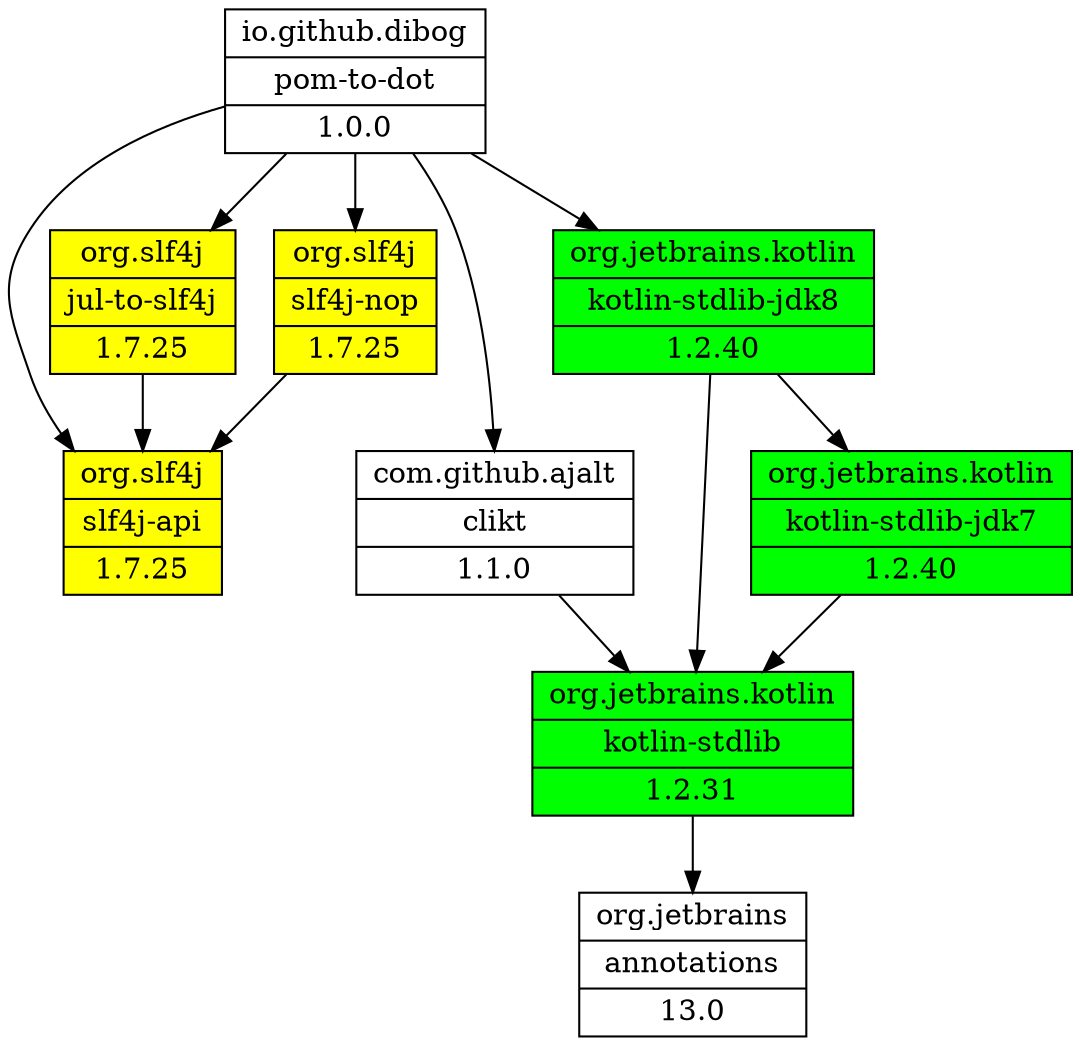 digraph pom {
  "io.github.dibog:pom-to-dot:jar:1.0.0" [shape=record, label="{ io.github.dibog | pom-to-dot | 1.0.0 }" ]
  "org.slf4j:slf4j-api:jar:1.7.25" [shape=record, fillcolor="yellow", style="filled", label="{ org.slf4j | slf4j-api | 1.7.25 }" ]
  "org.slf4j:jul-to-slf4j:jar:1.7.25" [shape=record, fillcolor="yellow", style="filled", label="{ org.slf4j | jul-to-slf4j | 1.7.25 }" ]
  "org.slf4j:slf4j-nop:jar:1.7.25" [shape=record, fillcolor="yellow", style="filled", label="{ org.slf4j | slf4j-nop | 1.7.25 }" ]
  "com.github.ajalt:clikt:jar:1.1.0" [shape=record, label="{ com.github.ajalt | clikt | 1.1.0 }" ]
  "org.jetbrains.kotlin:kotlin-stdlib:jar:1.2.31" [shape=record, fillcolor="green", style="filled", label="{ org.jetbrains.kotlin | kotlin-stdlib | 1.2.31 }" ]
  "org.jetbrains:annotations:jar:13.0" [shape=record, label="{ org.jetbrains | annotations | 13.0 }" ]
  "org.jetbrains.kotlin:kotlin-stdlib-jdk8:jar:1.2.40" [shape=record, fillcolor="green", style="filled", label="{ org.jetbrains.kotlin | kotlin-stdlib-jdk8 | 1.2.40 }" ]
  "org.jetbrains.kotlin:kotlin-stdlib-jdk7:jar:1.2.40" [shape=record, fillcolor="green", style="filled", label="{ org.jetbrains.kotlin | kotlin-stdlib-jdk7 | 1.2.40 }" ]
  "io.github.dibog:pom-to-dot:jar:1.0.0" -> "org.slf4j:slf4j-api:jar:1.7.25"
  "io.github.dibog:pom-to-dot:jar:1.0.0" -> "org.slf4j:jul-to-slf4j:jar:1.7.25"
  "io.github.dibog:pom-to-dot:jar:1.0.0" -> "org.slf4j:slf4j-nop:jar:1.7.25"
  "io.github.dibog:pom-to-dot:jar:1.0.0" -> "com.github.ajalt:clikt:jar:1.1.0"
  "io.github.dibog:pom-to-dot:jar:1.0.0" -> "org.jetbrains.kotlin:kotlin-stdlib-jdk8:jar:1.2.40"
  "org.slf4j:jul-to-slf4j:jar:1.7.25" -> "org.slf4j:slf4j-api:jar:1.7.25"
  "org.slf4j:slf4j-nop:jar:1.7.25" -> "org.slf4j:slf4j-api:jar:1.7.25"
  "com.github.ajalt:clikt:jar:1.1.0" -> "org.jetbrains.kotlin:kotlin-stdlib:jar:1.2.31"
  "org.jetbrains.kotlin:kotlin-stdlib:jar:1.2.31" -> "org.jetbrains:annotations:jar:13.0"
  "org.jetbrains.kotlin:kotlin-stdlib-jdk8:jar:1.2.40" -> "org.jetbrains.kotlin:kotlin-stdlib:jar:1.2.31"
  "org.jetbrains.kotlin:kotlin-stdlib-jdk8:jar:1.2.40" -> "org.jetbrains.kotlin:kotlin-stdlib-jdk7:jar:1.2.40"
  "org.jetbrains.kotlin:kotlin-stdlib-jdk7:jar:1.2.40" -> "org.jetbrains.kotlin:kotlin-stdlib:jar:1.2.31"
}
